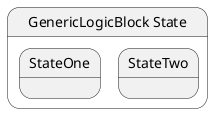 @startuml GenericLogicBlock
state "GenericLogicBlock State" as Chickensoft_LogicBlocks_DiagramGenerator_Tests_TestCases_MyGenericType___GenericLogicBlock_State {
  state "StateOne" as Chickensoft_LogicBlocks_DiagramGenerator_Tests_TestCases_MyGenericType_GenericLogicBlock_StateOne
  state "StateTwo" as Chickensoft_LogicBlocks_DiagramGenerator_Tests_TestCases_MyGenericType_GenericLogicBlock_StateTwo
}
@enduml